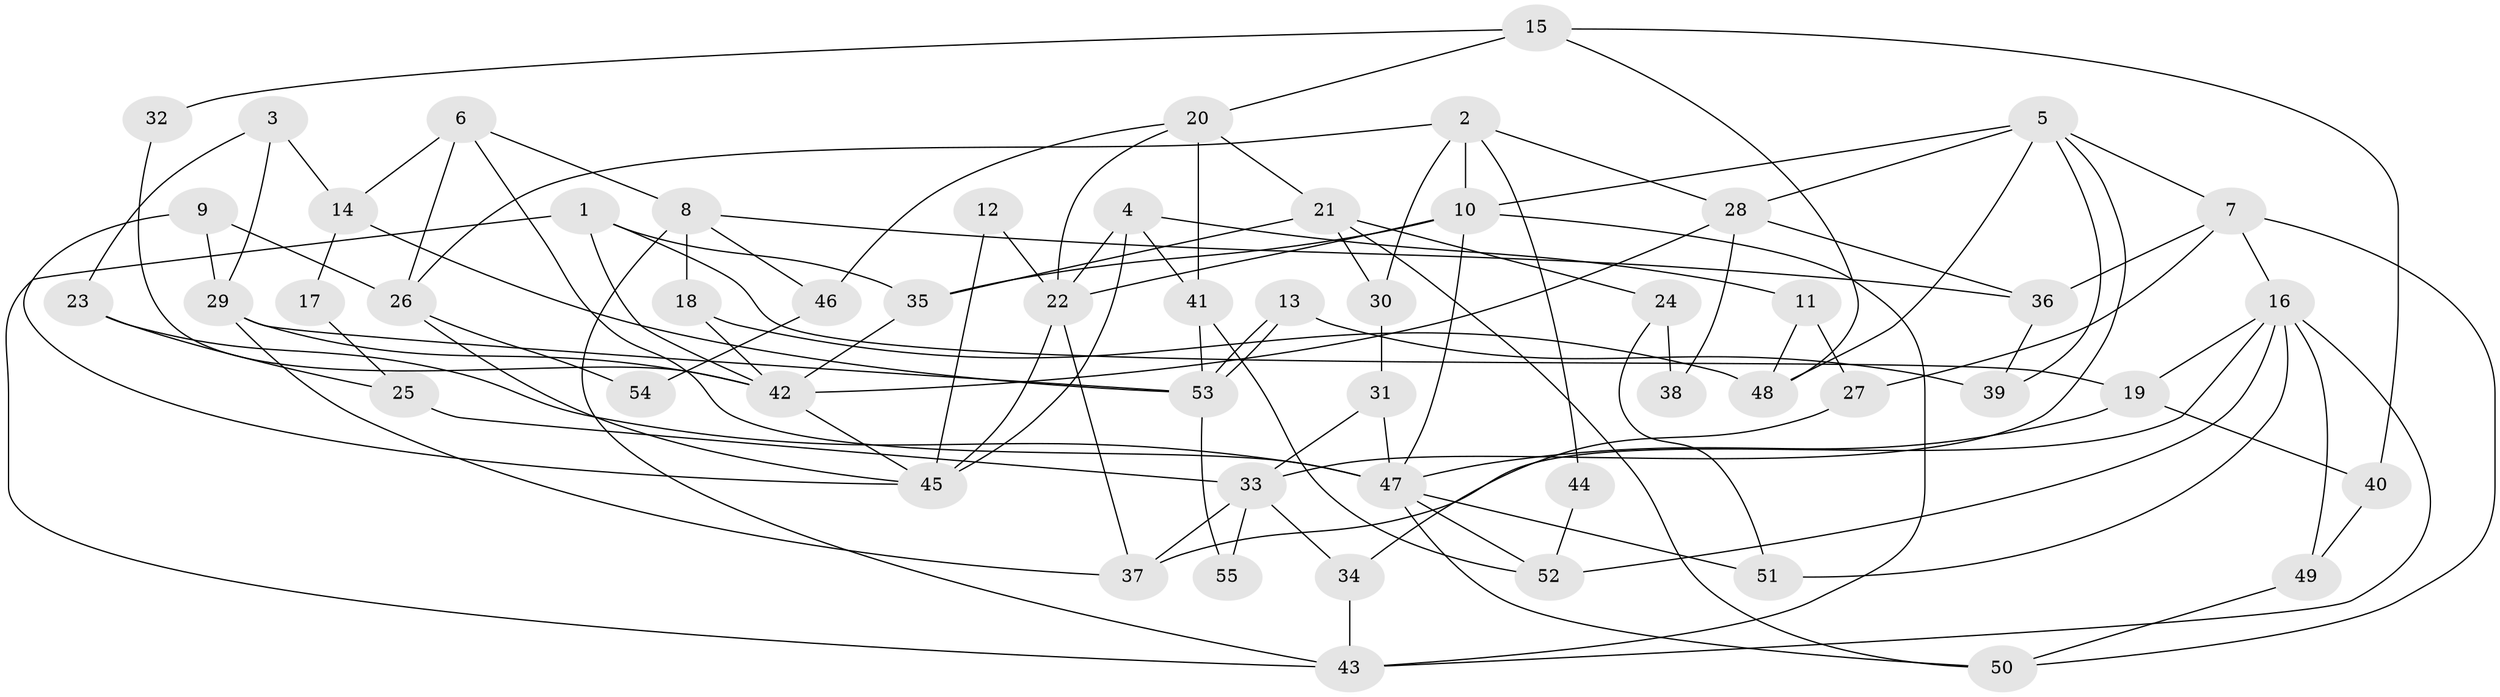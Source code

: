 // Generated by graph-tools (version 1.1) at 2025/15/03/09/25 04:15:12]
// undirected, 55 vertices, 110 edges
graph export_dot {
graph [start="1"]
  node [color=gray90,style=filled];
  1;
  2;
  3;
  4;
  5;
  6;
  7;
  8;
  9;
  10;
  11;
  12;
  13;
  14;
  15;
  16;
  17;
  18;
  19;
  20;
  21;
  22;
  23;
  24;
  25;
  26;
  27;
  28;
  29;
  30;
  31;
  32;
  33;
  34;
  35;
  36;
  37;
  38;
  39;
  40;
  41;
  42;
  43;
  44;
  45;
  46;
  47;
  48;
  49;
  50;
  51;
  52;
  53;
  54;
  55;
  1 -- 35;
  1 -- 19;
  1 -- 42;
  1 -- 43;
  2 -- 30;
  2 -- 28;
  2 -- 10;
  2 -- 26;
  2 -- 44;
  3 -- 29;
  3 -- 14;
  3 -- 23;
  4 -- 45;
  4 -- 22;
  4 -- 11;
  4 -- 41;
  5 -- 10;
  5 -- 33;
  5 -- 7;
  5 -- 28;
  5 -- 39;
  5 -- 48;
  6 -- 8;
  6 -- 26;
  6 -- 14;
  6 -- 47;
  7 -- 16;
  7 -- 27;
  7 -- 36;
  7 -- 50;
  8 -- 43;
  8 -- 36;
  8 -- 18;
  8 -- 46;
  9 -- 26;
  9 -- 45;
  9 -- 29;
  10 -- 47;
  10 -- 22;
  10 -- 35;
  10 -- 43;
  11 -- 48;
  11 -- 27;
  12 -- 22;
  12 -- 45;
  13 -- 39;
  13 -- 53;
  13 -- 53;
  14 -- 53;
  14 -- 17;
  15 -- 48;
  15 -- 20;
  15 -- 32;
  15 -- 40;
  16 -- 19;
  16 -- 43;
  16 -- 37;
  16 -- 49;
  16 -- 51;
  16 -- 52;
  17 -- 25;
  18 -- 42;
  18 -- 48;
  19 -- 47;
  19 -- 40;
  20 -- 41;
  20 -- 22;
  20 -- 21;
  20 -- 46;
  21 -- 50;
  21 -- 24;
  21 -- 30;
  21 -- 35;
  22 -- 37;
  22 -- 45;
  23 -- 47;
  23 -- 25;
  24 -- 51;
  24 -- 38;
  25 -- 33;
  26 -- 45;
  26 -- 54;
  27 -- 34;
  28 -- 42;
  28 -- 36;
  28 -- 38;
  29 -- 42;
  29 -- 37;
  29 -- 53;
  30 -- 31;
  31 -- 47;
  31 -- 33;
  32 -- 42;
  33 -- 37;
  33 -- 34;
  33 -- 55;
  34 -- 43;
  35 -- 42;
  36 -- 39;
  40 -- 49;
  41 -- 53;
  41 -- 52;
  42 -- 45;
  44 -- 52;
  46 -- 54;
  47 -- 52;
  47 -- 50;
  47 -- 51;
  49 -- 50;
  53 -- 55;
}
